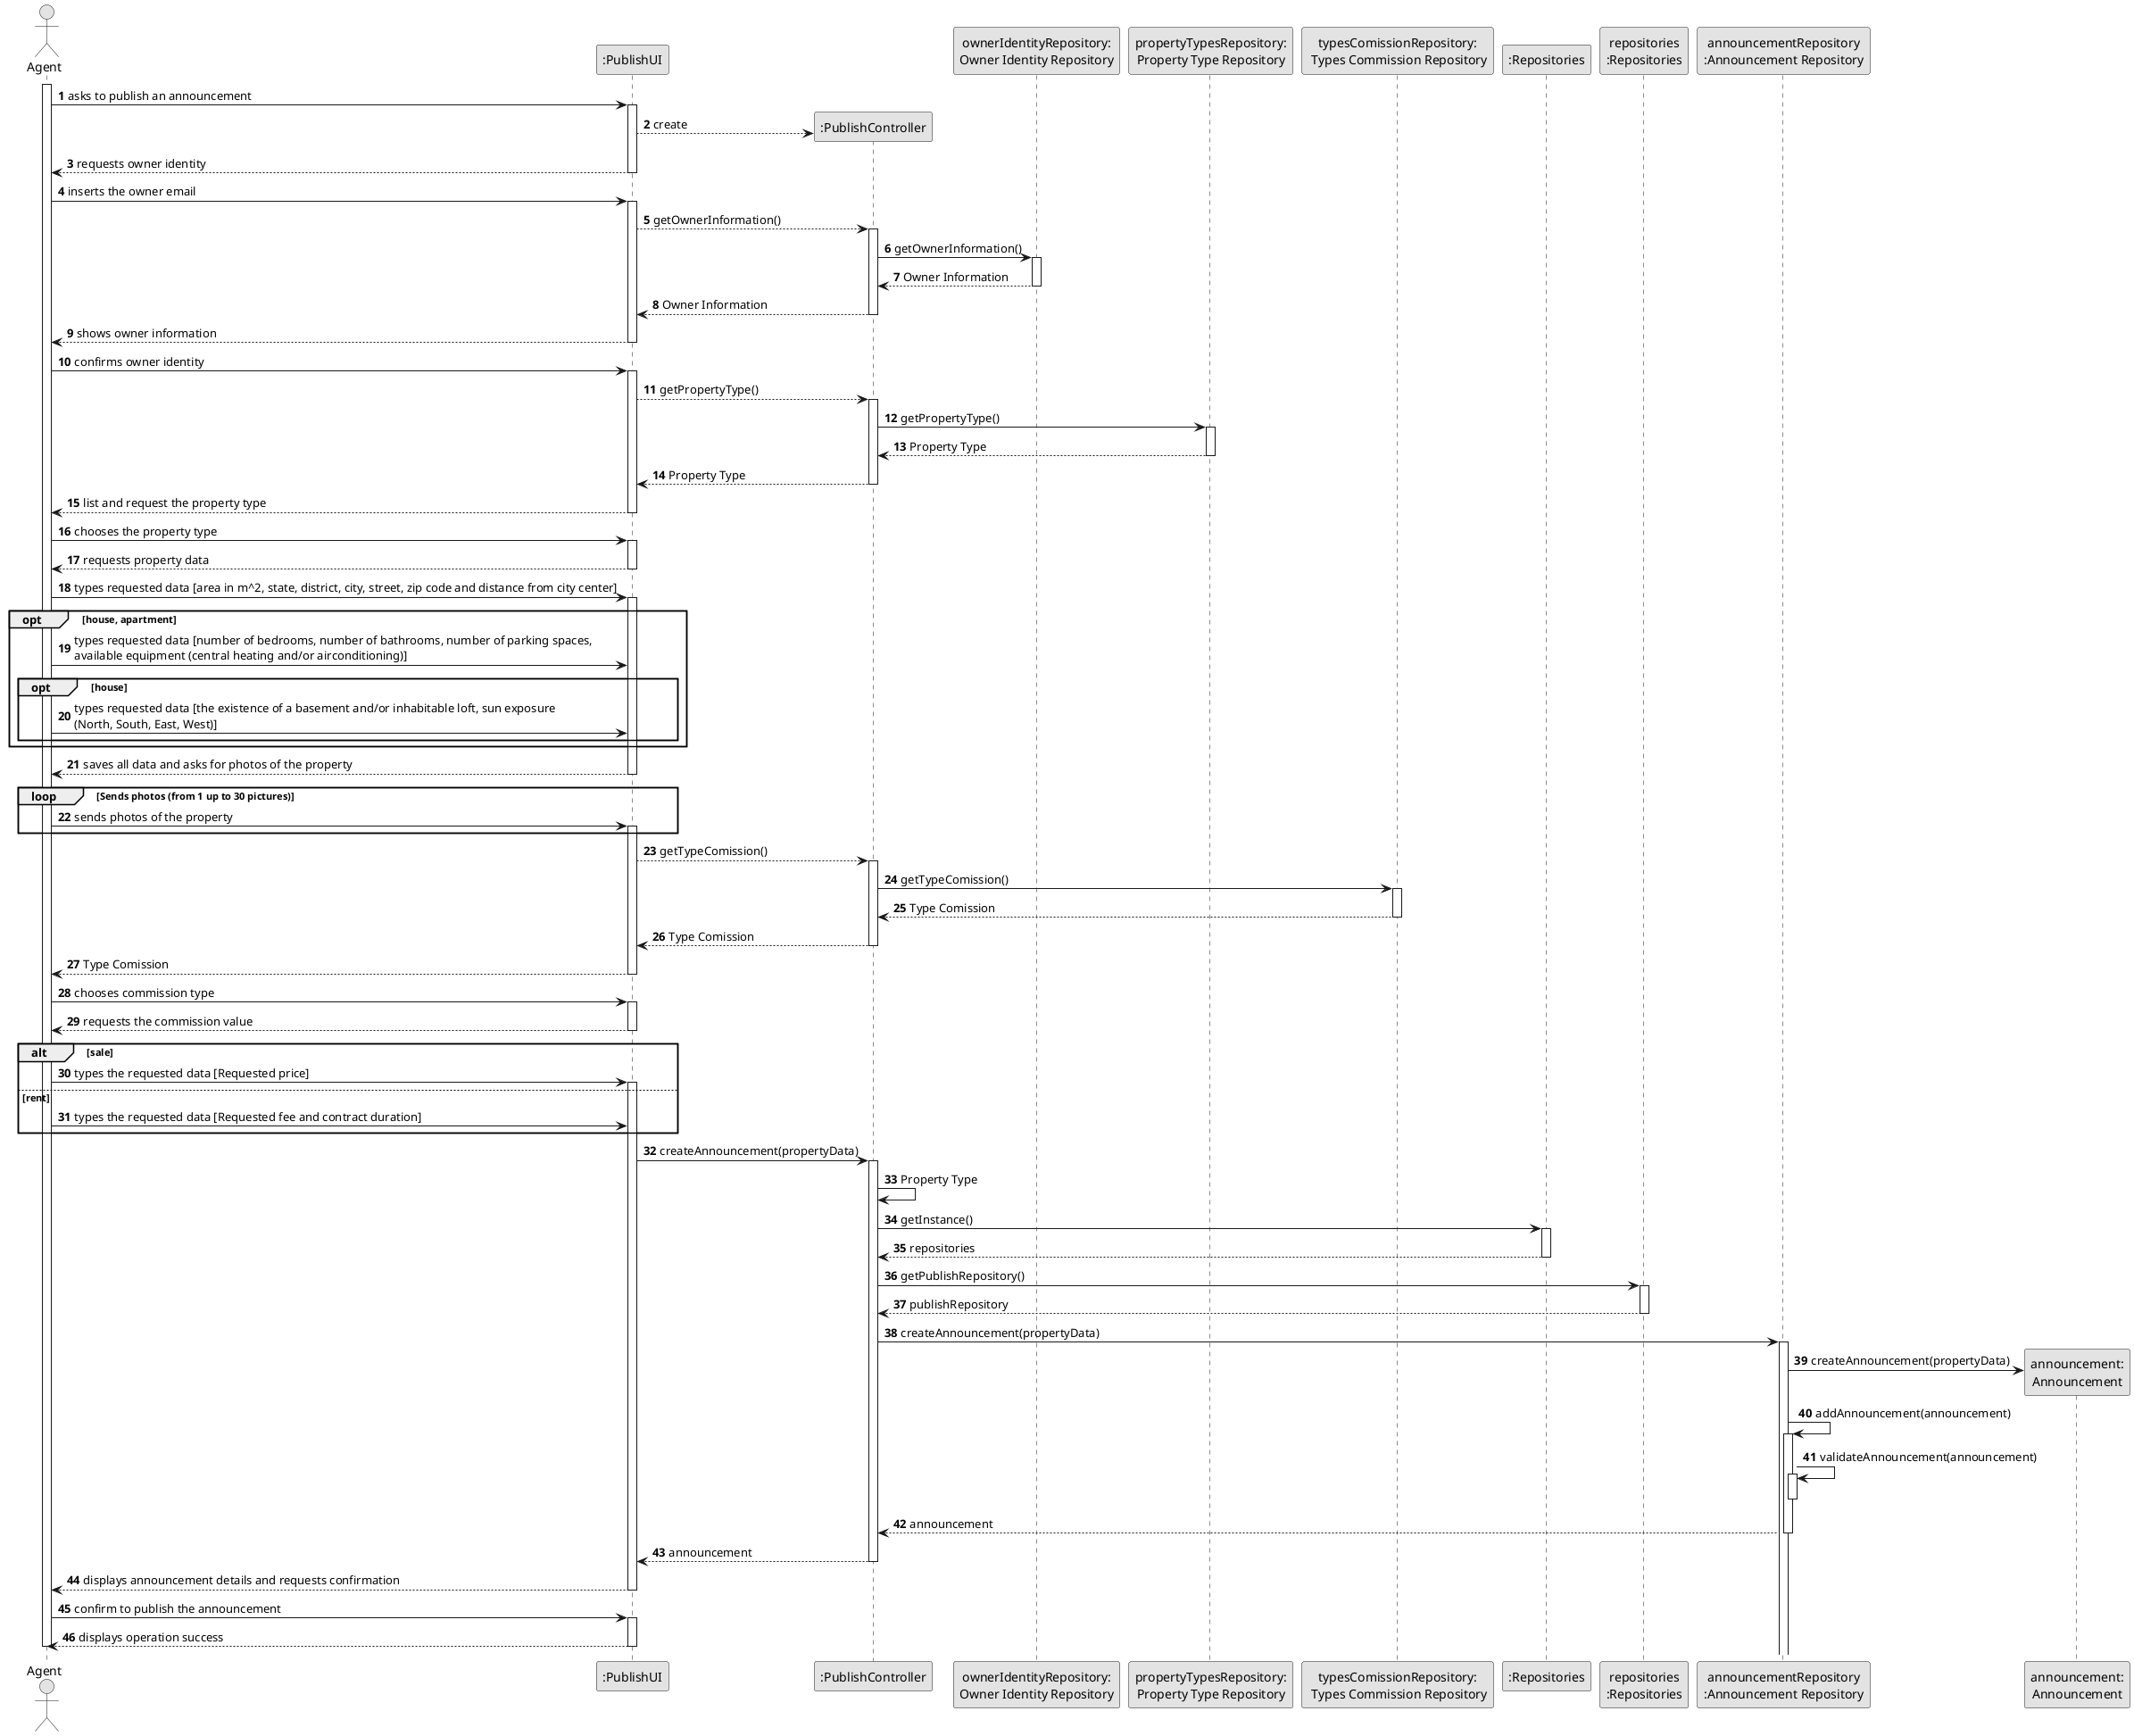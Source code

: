 @startuml
skinparam monochrome true
skinparam packageStyle rectangle
skinparam shadowing false

autonumber

'hide footbox
actor "Agent" as Agent
participant ":PublishUI" as UI
participant ":PublishController" as CTRL
participant "ownerIdentityRepository:\nOwner Identity Repository" as OwnerRepository
participant "propertyTypesRepository:\nProperty Type Repository" as PropertyTypeRepository
participant "typesComissionRepository:\n Types Commission Repository" as typesComissionRepository
participant ":Repositories" as Repository
participant "repositories\n:Repositories" as Repository2
participant "announcementRepository\n:Announcement Repository" as announcementRepository
participant "announcement:\nAnnouncement" as announcement

activate Agent

        Agent -> UI : asks to publish an announcement

        activate UI

            UI --> CTRL** : create
            UI --> Agent : requests owner identity
                    deactivate UI



    Agent -> UI : inserts the owner email
    activate UI

            UI --> CTRL : getOwnerInformation()

                activate CTRL

                    CTRL -> OwnerRepository : getOwnerInformation()

                        activate OwnerRepository

                    OwnerRepository --> CTRL : Owner Information

                       deactivate OwnerRepository

            CTRL --> UI : Owner Information

                deactivate CTRL


            UI --> Agent : shows owner information
        deactivate UI

    Agent -> UI : confirms owner identity
        activate UI

            UI --> CTRL : getPropertyType()
            activate CTRL

                CTRL -> PropertyTypeRepository : getPropertyType()
                activate PropertyTypeRepository

                PropertyTypeRepository --> CTRL : Property Type
                deactivate PropertyTypeRepository

            CTRL --> UI : Property Type
            deactivate CTRL

            UI --> Agent : list and request the property type
        deactivate UI

    Agent -> UI : chooses the property type
    activate UI

        UI --> Agent : requests property data
    deactivate UI

    Agent -> UI : types requested data [area in m^2, state, district, city, street, zip code and distance from city center]
            activate UI

        opt house, apartment
            autonumber 19
            Agent -> UI : types requested data [number of bedrooms, number of bathrooms, number of parking spaces, \navailable equipment (central heating and/or airconditioning)]

            opt house
                autonumber 20
                Agent -> UI : types requested data [the existence of a basement and/or inhabitable loft, sun exposure \n(North, South, East, West)]
            end
        end

UI ---> Agent : saves all data and asks for photos of the property
        deactivate UI

    loop Sends photos (from 1 up to 30 pictures)

        Agent -> UI : sends photos of the property
            activate UI
        end

           UI --> CTRL : getTypeComission()
           activate CTRL

                CTRL -> typesComissionRepository : getTypeComission()
                activate typesComissionRepository

                typesComissionRepository --> CTRL : Type Comission
                deactivate typesComissionRepository

           CTRL --> UI : Type Comission
           deactivate CTRL


        UI --> Agent: Type Comission
    deactivate UI

    Agent -> UI : chooses commission type
        activate UI

        UI --> Agent : requests the commission value
            deactivate UI

    alt sale

            autonumber 30

            Agent -> UI : types the requested data [Requested price]
                activate UI

            else rent

                Agent -> UI : types the requested data [Requested fee and contract duration]

        end


        UI -> CTRL : createAnnouncement(propertyData)
                        activate CTRL

                        CTRL -> CTRL : Property Type

                                CTRL -> Repository : getInstance()
                                activate Repository

                                    Repository --> CTRL: repositories
                                deactivate Repository

                                CTRL -> Repository2 : getPublishRepository()
                                activate Repository2

                                    Repository2 --> CTRL : publishRepository
                                deactivate Repository2

                                CTRL -> announcementRepository : createAnnouncement(propertyData)
                                activate announcementRepository

                                       announcementRepository -> announcement** : createAnnouncement(propertyData)
                                       announcementRepository -> announcementRepository : addAnnouncement(announcement)

                                       activate announcementRepository
                                       announcementRepository -> announcementRepository : validateAnnouncement(announcement)
                                       activate announcementRepository
                                       deactivate announcementRepository

                                announcementRepository --> CTRL : announcement
                                deactivate announcementRepository

            CTRL --> UI : announcement
            deactivate CTRL

            UI --> Agent : displays announcement details and requests confirmation
            deactivate UI

    Agent -> UI : confirm to publish the announcement
            activate UI

            UI --> Agent : displays operation success
            deactivate UI
deactivate Agent

@enduml